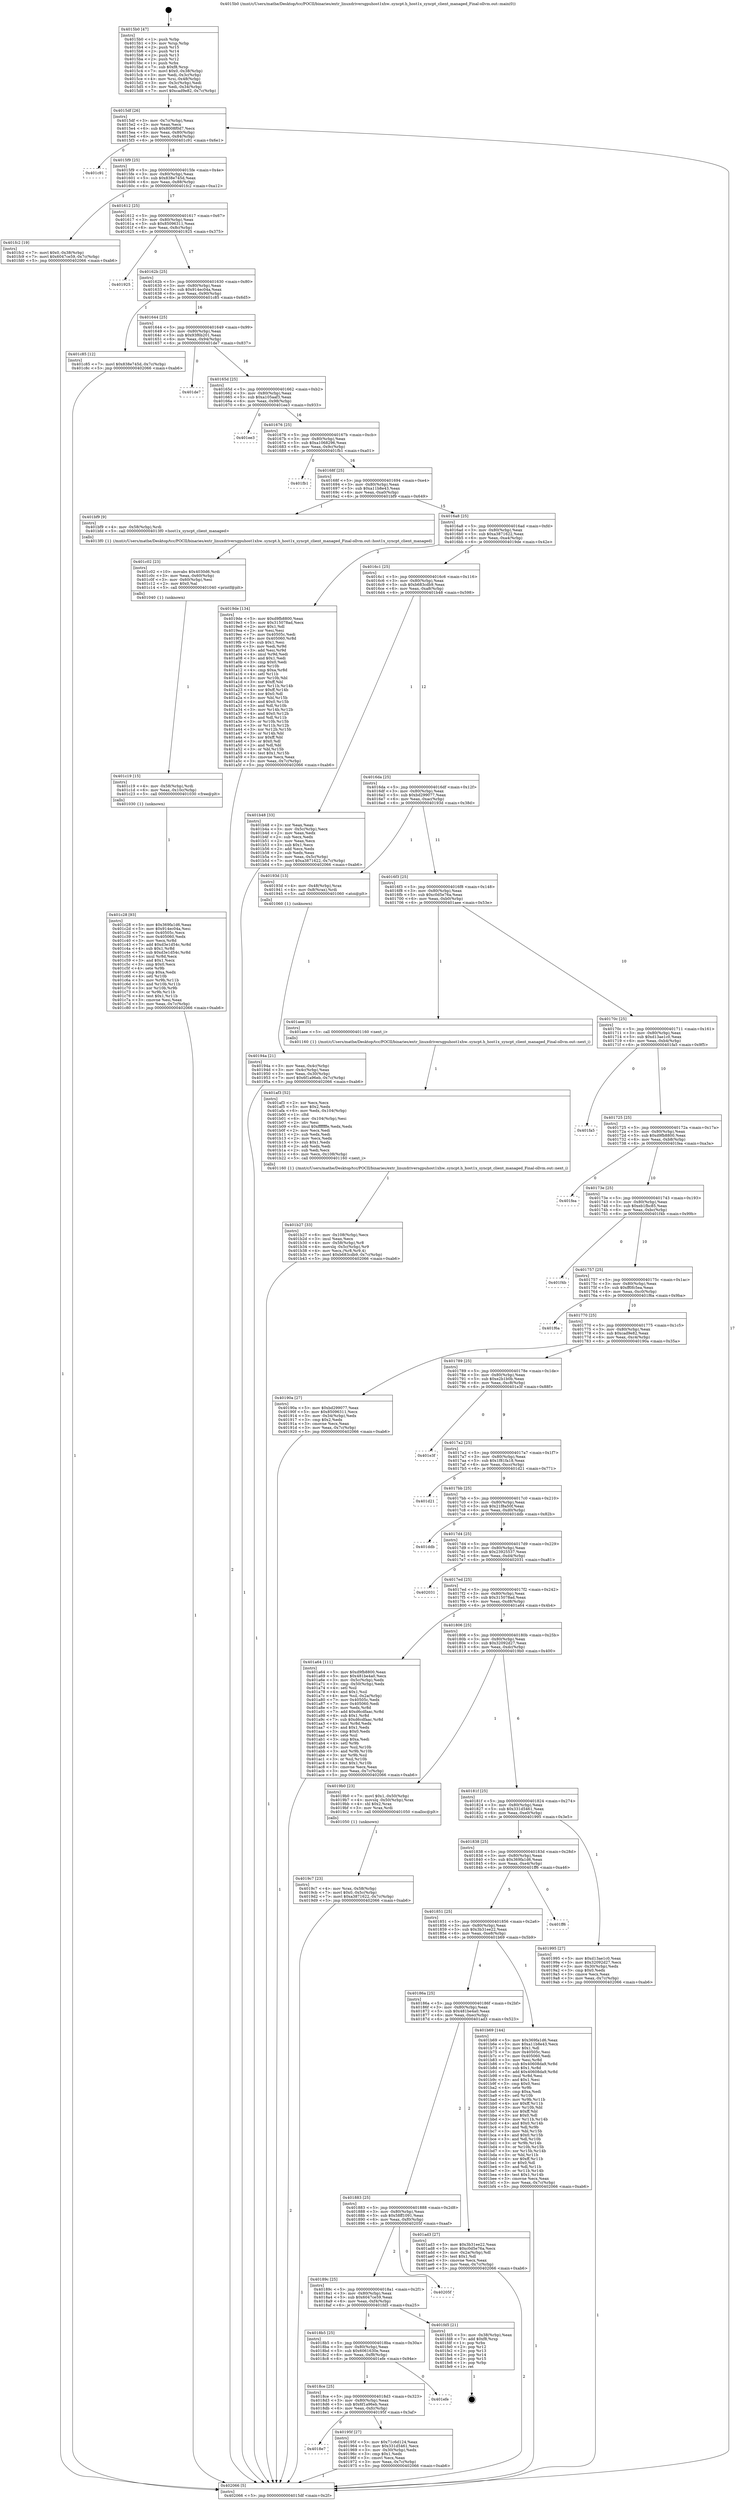 digraph "0x4015b0" {
  label = "0x4015b0 (/mnt/c/Users/mathe/Desktop/tcc/POCII/binaries/extr_linuxdriversgpuhost1xhw..syncpt.h_host1x_syncpt_client_managed_Final-ollvm.out::main(0))"
  labelloc = "t"
  node[shape=record]

  Entry [label="",width=0.3,height=0.3,shape=circle,fillcolor=black,style=filled]
  "0x4015df" [label="{
     0x4015df [26]\l
     | [instrs]\l
     &nbsp;&nbsp;0x4015df \<+3\>: mov -0x7c(%rbp),%eax\l
     &nbsp;&nbsp;0x4015e2 \<+2\>: mov %eax,%ecx\l
     &nbsp;&nbsp;0x4015e4 \<+6\>: sub $0x8008f0d7,%ecx\l
     &nbsp;&nbsp;0x4015ea \<+3\>: mov %eax,-0x80(%rbp)\l
     &nbsp;&nbsp;0x4015ed \<+6\>: mov %ecx,-0x84(%rbp)\l
     &nbsp;&nbsp;0x4015f3 \<+6\>: je 0000000000401c91 \<main+0x6e1\>\l
  }"]
  "0x401c91" [label="{
     0x401c91\l
  }", style=dashed]
  "0x4015f9" [label="{
     0x4015f9 [25]\l
     | [instrs]\l
     &nbsp;&nbsp;0x4015f9 \<+5\>: jmp 00000000004015fe \<main+0x4e\>\l
     &nbsp;&nbsp;0x4015fe \<+3\>: mov -0x80(%rbp),%eax\l
     &nbsp;&nbsp;0x401601 \<+5\>: sub $0x838e745d,%eax\l
     &nbsp;&nbsp;0x401606 \<+6\>: mov %eax,-0x88(%rbp)\l
     &nbsp;&nbsp;0x40160c \<+6\>: je 0000000000401fc2 \<main+0xa12\>\l
  }"]
  Exit [label="",width=0.3,height=0.3,shape=circle,fillcolor=black,style=filled,peripheries=2]
  "0x401fc2" [label="{
     0x401fc2 [19]\l
     | [instrs]\l
     &nbsp;&nbsp;0x401fc2 \<+7\>: movl $0x0,-0x38(%rbp)\l
     &nbsp;&nbsp;0x401fc9 \<+7\>: movl $0x6047ce59,-0x7c(%rbp)\l
     &nbsp;&nbsp;0x401fd0 \<+5\>: jmp 0000000000402066 \<main+0xab6\>\l
  }"]
  "0x401612" [label="{
     0x401612 [25]\l
     | [instrs]\l
     &nbsp;&nbsp;0x401612 \<+5\>: jmp 0000000000401617 \<main+0x67\>\l
     &nbsp;&nbsp;0x401617 \<+3\>: mov -0x80(%rbp),%eax\l
     &nbsp;&nbsp;0x40161a \<+5\>: sub $0x85096311,%eax\l
     &nbsp;&nbsp;0x40161f \<+6\>: mov %eax,-0x8c(%rbp)\l
     &nbsp;&nbsp;0x401625 \<+6\>: je 0000000000401925 \<main+0x375\>\l
  }"]
  "0x401c28" [label="{
     0x401c28 [93]\l
     | [instrs]\l
     &nbsp;&nbsp;0x401c28 \<+5\>: mov $0x369fa1d6,%eax\l
     &nbsp;&nbsp;0x401c2d \<+5\>: mov $0x914ec04a,%esi\l
     &nbsp;&nbsp;0x401c32 \<+7\>: mov 0x40505c,%ecx\l
     &nbsp;&nbsp;0x401c39 \<+7\>: mov 0x405060,%edx\l
     &nbsp;&nbsp;0x401c40 \<+3\>: mov %ecx,%r8d\l
     &nbsp;&nbsp;0x401c43 \<+7\>: add $0xd3e1d54c,%r8d\l
     &nbsp;&nbsp;0x401c4a \<+4\>: sub $0x1,%r8d\l
     &nbsp;&nbsp;0x401c4e \<+7\>: sub $0xd3e1d54c,%r8d\l
     &nbsp;&nbsp;0x401c55 \<+4\>: imul %r8d,%ecx\l
     &nbsp;&nbsp;0x401c59 \<+3\>: and $0x1,%ecx\l
     &nbsp;&nbsp;0x401c5c \<+3\>: cmp $0x0,%ecx\l
     &nbsp;&nbsp;0x401c5f \<+4\>: sete %r9b\l
     &nbsp;&nbsp;0x401c63 \<+3\>: cmp $0xa,%edx\l
     &nbsp;&nbsp;0x401c66 \<+4\>: setl %r10b\l
     &nbsp;&nbsp;0x401c6a \<+3\>: mov %r9b,%r11b\l
     &nbsp;&nbsp;0x401c6d \<+3\>: and %r10b,%r11b\l
     &nbsp;&nbsp;0x401c70 \<+3\>: xor %r10b,%r9b\l
     &nbsp;&nbsp;0x401c73 \<+3\>: or %r9b,%r11b\l
     &nbsp;&nbsp;0x401c76 \<+4\>: test $0x1,%r11b\l
     &nbsp;&nbsp;0x401c7a \<+3\>: cmovne %esi,%eax\l
     &nbsp;&nbsp;0x401c7d \<+3\>: mov %eax,-0x7c(%rbp)\l
     &nbsp;&nbsp;0x401c80 \<+5\>: jmp 0000000000402066 \<main+0xab6\>\l
  }"]
  "0x401925" [label="{
     0x401925\l
  }", style=dashed]
  "0x40162b" [label="{
     0x40162b [25]\l
     | [instrs]\l
     &nbsp;&nbsp;0x40162b \<+5\>: jmp 0000000000401630 \<main+0x80\>\l
     &nbsp;&nbsp;0x401630 \<+3\>: mov -0x80(%rbp),%eax\l
     &nbsp;&nbsp;0x401633 \<+5\>: sub $0x914ec04a,%eax\l
     &nbsp;&nbsp;0x401638 \<+6\>: mov %eax,-0x90(%rbp)\l
     &nbsp;&nbsp;0x40163e \<+6\>: je 0000000000401c85 \<main+0x6d5\>\l
  }"]
  "0x401c19" [label="{
     0x401c19 [15]\l
     | [instrs]\l
     &nbsp;&nbsp;0x401c19 \<+4\>: mov -0x58(%rbp),%rdi\l
     &nbsp;&nbsp;0x401c1d \<+6\>: mov %eax,-0x10c(%rbp)\l
     &nbsp;&nbsp;0x401c23 \<+5\>: call 0000000000401030 \<free@plt\>\l
     | [calls]\l
     &nbsp;&nbsp;0x401030 \{1\} (unknown)\l
  }"]
  "0x401c85" [label="{
     0x401c85 [12]\l
     | [instrs]\l
     &nbsp;&nbsp;0x401c85 \<+7\>: movl $0x838e745d,-0x7c(%rbp)\l
     &nbsp;&nbsp;0x401c8c \<+5\>: jmp 0000000000402066 \<main+0xab6\>\l
  }"]
  "0x401644" [label="{
     0x401644 [25]\l
     | [instrs]\l
     &nbsp;&nbsp;0x401644 \<+5\>: jmp 0000000000401649 \<main+0x99\>\l
     &nbsp;&nbsp;0x401649 \<+3\>: mov -0x80(%rbp),%eax\l
     &nbsp;&nbsp;0x40164c \<+5\>: sub $0x93f6b201,%eax\l
     &nbsp;&nbsp;0x401651 \<+6\>: mov %eax,-0x94(%rbp)\l
     &nbsp;&nbsp;0x401657 \<+6\>: je 0000000000401de7 \<main+0x837\>\l
  }"]
  "0x401c02" [label="{
     0x401c02 [23]\l
     | [instrs]\l
     &nbsp;&nbsp;0x401c02 \<+10\>: movabs $0x4030d6,%rdi\l
     &nbsp;&nbsp;0x401c0c \<+3\>: mov %eax,-0x60(%rbp)\l
     &nbsp;&nbsp;0x401c0f \<+3\>: mov -0x60(%rbp),%esi\l
     &nbsp;&nbsp;0x401c12 \<+2\>: mov $0x0,%al\l
     &nbsp;&nbsp;0x401c14 \<+5\>: call 0000000000401040 \<printf@plt\>\l
     | [calls]\l
     &nbsp;&nbsp;0x401040 \{1\} (unknown)\l
  }"]
  "0x401de7" [label="{
     0x401de7\l
  }", style=dashed]
  "0x40165d" [label="{
     0x40165d [25]\l
     | [instrs]\l
     &nbsp;&nbsp;0x40165d \<+5\>: jmp 0000000000401662 \<main+0xb2\>\l
     &nbsp;&nbsp;0x401662 \<+3\>: mov -0x80(%rbp),%eax\l
     &nbsp;&nbsp;0x401665 \<+5\>: sub $0xa105aaf3,%eax\l
     &nbsp;&nbsp;0x40166a \<+6\>: mov %eax,-0x98(%rbp)\l
     &nbsp;&nbsp;0x401670 \<+6\>: je 0000000000401ee3 \<main+0x933\>\l
  }"]
  "0x401b27" [label="{
     0x401b27 [33]\l
     | [instrs]\l
     &nbsp;&nbsp;0x401b27 \<+6\>: mov -0x108(%rbp),%ecx\l
     &nbsp;&nbsp;0x401b2d \<+3\>: imul %eax,%ecx\l
     &nbsp;&nbsp;0x401b30 \<+4\>: mov -0x58(%rbp),%r8\l
     &nbsp;&nbsp;0x401b34 \<+4\>: movslq -0x5c(%rbp),%r9\l
     &nbsp;&nbsp;0x401b38 \<+4\>: mov %ecx,(%r8,%r9,4)\l
     &nbsp;&nbsp;0x401b3c \<+7\>: movl $0xb683cdb9,-0x7c(%rbp)\l
     &nbsp;&nbsp;0x401b43 \<+5\>: jmp 0000000000402066 \<main+0xab6\>\l
  }"]
  "0x401ee3" [label="{
     0x401ee3\l
  }", style=dashed]
  "0x401676" [label="{
     0x401676 [25]\l
     | [instrs]\l
     &nbsp;&nbsp;0x401676 \<+5\>: jmp 000000000040167b \<main+0xcb\>\l
     &nbsp;&nbsp;0x40167b \<+3\>: mov -0x80(%rbp),%eax\l
     &nbsp;&nbsp;0x40167e \<+5\>: sub $0xa1068296,%eax\l
     &nbsp;&nbsp;0x401683 \<+6\>: mov %eax,-0x9c(%rbp)\l
     &nbsp;&nbsp;0x401689 \<+6\>: je 0000000000401fb1 \<main+0xa01\>\l
  }"]
  "0x401af3" [label="{
     0x401af3 [52]\l
     | [instrs]\l
     &nbsp;&nbsp;0x401af3 \<+2\>: xor %ecx,%ecx\l
     &nbsp;&nbsp;0x401af5 \<+5\>: mov $0x2,%edx\l
     &nbsp;&nbsp;0x401afa \<+6\>: mov %edx,-0x104(%rbp)\l
     &nbsp;&nbsp;0x401b00 \<+1\>: cltd\l
     &nbsp;&nbsp;0x401b01 \<+6\>: mov -0x104(%rbp),%esi\l
     &nbsp;&nbsp;0x401b07 \<+2\>: idiv %esi\l
     &nbsp;&nbsp;0x401b09 \<+6\>: imul $0xfffffffe,%edx,%edx\l
     &nbsp;&nbsp;0x401b0f \<+2\>: mov %ecx,%edi\l
     &nbsp;&nbsp;0x401b11 \<+2\>: sub %edx,%edi\l
     &nbsp;&nbsp;0x401b13 \<+2\>: mov %ecx,%edx\l
     &nbsp;&nbsp;0x401b15 \<+3\>: sub $0x1,%edx\l
     &nbsp;&nbsp;0x401b18 \<+2\>: add %edx,%edi\l
     &nbsp;&nbsp;0x401b1a \<+2\>: sub %edi,%ecx\l
     &nbsp;&nbsp;0x401b1c \<+6\>: mov %ecx,-0x108(%rbp)\l
     &nbsp;&nbsp;0x401b22 \<+5\>: call 0000000000401160 \<next_i\>\l
     | [calls]\l
     &nbsp;&nbsp;0x401160 \{1\} (/mnt/c/Users/mathe/Desktop/tcc/POCII/binaries/extr_linuxdriversgpuhost1xhw..syncpt.h_host1x_syncpt_client_managed_Final-ollvm.out::next_i)\l
  }"]
  "0x401fb1" [label="{
     0x401fb1\l
  }", style=dashed]
  "0x40168f" [label="{
     0x40168f [25]\l
     | [instrs]\l
     &nbsp;&nbsp;0x40168f \<+5\>: jmp 0000000000401694 \<main+0xe4\>\l
     &nbsp;&nbsp;0x401694 \<+3\>: mov -0x80(%rbp),%eax\l
     &nbsp;&nbsp;0x401697 \<+5\>: sub $0xa11b8e43,%eax\l
     &nbsp;&nbsp;0x40169c \<+6\>: mov %eax,-0xa0(%rbp)\l
     &nbsp;&nbsp;0x4016a2 \<+6\>: je 0000000000401bf9 \<main+0x649\>\l
  }"]
  "0x4019c7" [label="{
     0x4019c7 [23]\l
     | [instrs]\l
     &nbsp;&nbsp;0x4019c7 \<+4\>: mov %rax,-0x58(%rbp)\l
     &nbsp;&nbsp;0x4019cb \<+7\>: movl $0x0,-0x5c(%rbp)\l
     &nbsp;&nbsp;0x4019d2 \<+7\>: movl $0xa3871622,-0x7c(%rbp)\l
     &nbsp;&nbsp;0x4019d9 \<+5\>: jmp 0000000000402066 \<main+0xab6\>\l
  }"]
  "0x401bf9" [label="{
     0x401bf9 [9]\l
     | [instrs]\l
     &nbsp;&nbsp;0x401bf9 \<+4\>: mov -0x58(%rbp),%rdi\l
     &nbsp;&nbsp;0x401bfd \<+5\>: call 00000000004013f0 \<host1x_syncpt_client_managed\>\l
     | [calls]\l
     &nbsp;&nbsp;0x4013f0 \{1\} (/mnt/c/Users/mathe/Desktop/tcc/POCII/binaries/extr_linuxdriversgpuhost1xhw..syncpt.h_host1x_syncpt_client_managed_Final-ollvm.out::host1x_syncpt_client_managed)\l
  }"]
  "0x4016a8" [label="{
     0x4016a8 [25]\l
     | [instrs]\l
     &nbsp;&nbsp;0x4016a8 \<+5\>: jmp 00000000004016ad \<main+0xfd\>\l
     &nbsp;&nbsp;0x4016ad \<+3\>: mov -0x80(%rbp),%eax\l
     &nbsp;&nbsp;0x4016b0 \<+5\>: sub $0xa3871622,%eax\l
     &nbsp;&nbsp;0x4016b5 \<+6\>: mov %eax,-0xa4(%rbp)\l
     &nbsp;&nbsp;0x4016bb \<+6\>: je 00000000004019de \<main+0x42e\>\l
  }"]
  "0x4018e7" [label="{
     0x4018e7\l
  }", style=dashed]
  "0x4019de" [label="{
     0x4019de [134]\l
     | [instrs]\l
     &nbsp;&nbsp;0x4019de \<+5\>: mov $0xd9fb8800,%eax\l
     &nbsp;&nbsp;0x4019e3 \<+5\>: mov $0x315078ad,%ecx\l
     &nbsp;&nbsp;0x4019e8 \<+2\>: mov $0x1,%dl\l
     &nbsp;&nbsp;0x4019ea \<+2\>: xor %esi,%esi\l
     &nbsp;&nbsp;0x4019ec \<+7\>: mov 0x40505c,%edi\l
     &nbsp;&nbsp;0x4019f3 \<+8\>: mov 0x405060,%r8d\l
     &nbsp;&nbsp;0x4019fb \<+3\>: sub $0x1,%esi\l
     &nbsp;&nbsp;0x4019fe \<+3\>: mov %edi,%r9d\l
     &nbsp;&nbsp;0x401a01 \<+3\>: add %esi,%r9d\l
     &nbsp;&nbsp;0x401a04 \<+4\>: imul %r9d,%edi\l
     &nbsp;&nbsp;0x401a08 \<+3\>: and $0x1,%edi\l
     &nbsp;&nbsp;0x401a0b \<+3\>: cmp $0x0,%edi\l
     &nbsp;&nbsp;0x401a0e \<+4\>: sete %r10b\l
     &nbsp;&nbsp;0x401a12 \<+4\>: cmp $0xa,%r8d\l
     &nbsp;&nbsp;0x401a16 \<+4\>: setl %r11b\l
     &nbsp;&nbsp;0x401a1a \<+3\>: mov %r10b,%bl\l
     &nbsp;&nbsp;0x401a1d \<+3\>: xor $0xff,%bl\l
     &nbsp;&nbsp;0x401a20 \<+3\>: mov %r11b,%r14b\l
     &nbsp;&nbsp;0x401a23 \<+4\>: xor $0xff,%r14b\l
     &nbsp;&nbsp;0x401a27 \<+3\>: xor $0x0,%dl\l
     &nbsp;&nbsp;0x401a2a \<+3\>: mov %bl,%r15b\l
     &nbsp;&nbsp;0x401a2d \<+4\>: and $0x0,%r15b\l
     &nbsp;&nbsp;0x401a31 \<+3\>: and %dl,%r10b\l
     &nbsp;&nbsp;0x401a34 \<+3\>: mov %r14b,%r12b\l
     &nbsp;&nbsp;0x401a37 \<+4\>: and $0x0,%r12b\l
     &nbsp;&nbsp;0x401a3b \<+3\>: and %dl,%r11b\l
     &nbsp;&nbsp;0x401a3e \<+3\>: or %r10b,%r15b\l
     &nbsp;&nbsp;0x401a41 \<+3\>: or %r11b,%r12b\l
     &nbsp;&nbsp;0x401a44 \<+3\>: xor %r12b,%r15b\l
     &nbsp;&nbsp;0x401a47 \<+3\>: or %r14b,%bl\l
     &nbsp;&nbsp;0x401a4a \<+3\>: xor $0xff,%bl\l
     &nbsp;&nbsp;0x401a4d \<+3\>: or $0x0,%dl\l
     &nbsp;&nbsp;0x401a50 \<+2\>: and %dl,%bl\l
     &nbsp;&nbsp;0x401a52 \<+3\>: or %bl,%r15b\l
     &nbsp;&nbsp;0x401a55 \<+4\>: test $0x1,%r15b\l
     &nbsp;&nbsp;0x401a59 \<+3\>: cmovne %ecx,%eax\l
     &nbsp;&nbsp;0x401a5c \<+3\>: mov %eax,-0x7c(%rbp)\l
     &nbsp;&nbsp;0x401a5f \<+5\>: jmp 0000000000402066 \<main+0xab6\>\l
  }"]
  "0x4016c1" [label="{
     0x4016c1 [25]\l
     | [instrs]\l
     &nbsp;&nbsp;0x4016c1 \<+5\>: jmp 00000000004016c6 \<main+0x116\>\l
     &nbsp;&nbsp;0x4016c6 \<+3\>: mov -0x80(%rbp),%eax\l
     &nbsp;&nbsp;0x4016c9 \<+5\>: sub $0xb683cdb9,%eax\l
     &nbsp;&nbsp;0x4016ce \<+6\>: mov %eax,-0xa8(%rbp)\l
     &nbsp;&nbsp;0x4016d4 \<+6\>: je 0000000000401b48 \<main+0x598\>\l
  }"]
  "0x40195f" [label="{
     0x40195f [27]\l
     | [instrs]\l
     &nbsp;&nbsp;0x40195f \<+5\>: mov $0x71c6d124,%eax\l
     &nbsp;&nbsp;0x401964 \<+5\>: mov $0x331d5461,%ecx\l
     &nbsp;&nbsp;0x401969 \<+3\>: mov -0x30(%rbp),%edx\l
     &nbsp;&nbsp;0x40196c \<+3\>: cmp $0x1,%edx\l
     &nbsp;&nbsp;0x40196f \<+3\>: cmovl %ecx,%eax\l
     &nbsp;&nbsp;0x401972 \<+3\>: mov %eax,-0x7c(%rbp)\l
     &nbsp;&nbsp;0x401975 \<+5\>: jmp 0000000000402066 \<main+0xab6\>\l
  }"]
  "0x401b48" [label="{
     0x401b48 [33]\l
     | [instrs]\l
     &nbsp;&nbsp;0x401b48 \<+2\>: xor %eax,%eax\l
     &nbsp;&nbsp;0x401b4a \<+3\>: mov -0x5c(%rbp),%ecx\l
     &nbsp;&nbsp;0x401b4d \<+2\>: mov %eax,%edx\l
     &nbsp;&nbsp;0x401b4f \<+2\>: sub %ecx,%edx\l
     &nbsp;&nbsp;0x401b51 \<+2\>: mov %eax,%ecx\l
     &nbsp;&nbsp;0x401b53 \<+3\>: sub $0x1,%ecx\l
     &nbsp;&nbsp;0x401b56 \<+2\>: add %ecx,%edx\l
     &nbsp;&nbsp;0x401b58 \<+2\>: sub %edx,%eax\l
     &nbsp;&nbsp;0x401b5a \<+3\>: mov %eax,-0x5c(%rbp)\l
     &nbsp;&nbsp;0x401b5d \<+7\>: movl $0xa3871622,-0x7c(%rbp)\l
     &nbsp;&nbsp;0x401b64 \<+5\>: jmp 0000000000402066 \<main+0xab6\>\l
  }"]
  "0x4016da" [label="{
     0x4016da [25]\l
     | [instrs]\l
     &nbsp;&nbsp;0x4016da \<+5\>: jmp 00000000004016df \<main+0x12f\>\l
     &nbsp;&nbsp;0x4016df \<+3\>: mov -0x80(%rbp),%eax\l
     &nbsp;&nbsp;0x4016e2 \<+5\>: sub $0xbd299077,%eax\l
     &nbsp;&nbsp;0x4016e7 \<+6\>: mov %eax,-0xac(%rbp)\l
     &nbsp;&nbsp;0x4016ed \<+6\>: je 000000000040193d \<main+0x38d\>\l
  }"]
  "0x4018ce" [label="{
     0x4018ce [25]\l
     | [instrs]\l
     &nbsp;&nbsp;0x4018ce \<+5\>: jmp 00000000004018d3 \<main+0x323\>\l
     &nbsp;&nbsp;0x4018d3 \<+3\>: mov -0x80(%rbp),%eax\l
     &nbsp;&nbsp;0x4018d6 \<+5\>: sub $0x6f1a96eb,%eax\l
     &nbsp;&nbsp;0x4018db \<+6\>: mov %eax,-0xfc(%rbp)\l
     &nbsp;&nbsp;0x4018e1 \<+6\>: je 000000000040195f \<main+0x3af\>\l
  }"]
  "0x40193d" [label="{
     0x40193d [13]\l
     | [instrs]\l
     &nbsp;&nbsp;0x40193d \<+4\>: mov -0x48(%rbp),%rax\l
     &nbsp;&nbsp;0x401941 \<+4\>: mov 0x8(%rax),%rdi\l
     &nbsp;&nbsp;0x401945 \<+5\>: call 0000000000401060 \<atoi@plt\>\l
     | [calls]\l
     &nbsp;&nbsp;0x401060 \{1\} (unknown)\l
  }"]
  "0x4016f3" [label="{
     0x4016f3 [25]\l
     | [instrs]\l
     &nbsp;&nbsp;0x4016f3 \<+5\>: jmp 00000000004016f8 \<main+0x148\>\l
     &nbsp;&nbsp;0x4016f8 \<+3\>: mov -0x80(%rbp),%eax\l
     &nbsp;&nbsp;0x4016fb \<+5\>: sub $0xc0d5e76a,%eax\l
     &nbsp;&nbsp;0x401700 \<+6\>: mov %eax,-0xb0(%rbp)\l
     &nbsp;&nbsp;0x401706 \<+6\>: je 0000000000401aee \<main+0x53e\>\l
  }"]
  "0x401efe" [label="{
     0x401efe\l
  }", style=dashed]
  "0x401aee" [label="{
     0x401aee [5]\l
     | [instrs]\l
     &nbsp;&nbsp;0x401aee \<+5\>: call 0000000000401160 \<next_i\>\l
     | [calls]\l
     &nbsp;&nbsp;0x401160 \{1\} (/mnt/c/Users/mathe/Desktop/tcc/POCII/binaries/extr_linuxdriversgpuhost1xhw..syncpt.h_host1x_syncpt_client_managed_Final-ollvm.out::next_i)\l
  }"]
  "0x40170c" [label="{
     0x40170c [25]\l
     | [instrs]\l
     &nbsp;&nbsp;0x40170c \<+5\>: jmp 0000000000401711 \<main+0x161\>\l
     &nbsp;&nbsp;0x401711 \<+3\>: mov -0x80(%rbp),%eax\l
     &nbsp;&nbsp;0x401714 \<+5\>: sub $0xd13ae1c0,%eax\l
     &nbsp;&nbsp;0x401719 \<+6\>: mov %eax,-0xb4(%rbp)\l
     &nbsp;&nbsp;0x40171f \<+6\>: je 0000000000401fa5 \<main+0x9f5\>\l
  }"]
  "0x4018b5" [label="{
     0x4018b5 [25]\l
     | [instrs]\l
     &nbsp;&nbsp;0x4018b5 \<+5\>: jmp 00000000004018ba \<main+0x30a\>\l
     &nbsp;&nbsp;0x4018ba \<+3\>: mov -0x80(%rbp),%eax\l
     &nbsp;&nbsp;0x4018bd \<+5\>: sub $0x6061630e,%eax\l
     &nbsp;&nbsp;0x4018c2 \<+6\>: mov %eax,-0xf8(%rbp)\l
     &nbsp;&nbsp;0x4018c8 \<+6\>: je 0000000000401efe \<main+0x94e\>\l
  }"]
  "0x401fa5" [label="{
     0x401fa5\l
  }", style=dashed]
  "0x401725" [label="{
     0x401725 [25]\l
     | [instrs]\l
     &nbsp;&nbsp;0x401725 \<+5\>: jmp 000000000040172a \<main+0x17a\>\l
     &nbsp;&nbsp;0x40172a \<+3\>: mov -0x80(%rbp),%eax\l
     &nbsp;&nbsp;0x40172d \<+5\>: sub $0xd9fb8800,%eax\l
     &nbsp;&nbsp;0x401732 \<+6\>: mov %eax,-0xb8(%rbp)\l
     &nbsp;&nbsp;0x401738 \<+6\>: je 0000000000401fea \<main+0xa3a\>\l
  }"]
  "0x401fd5" [label="{
     0x401fd5 [21]\l
     | [instrs]\l
     &nbsp;&nbsp;0x401fd5 \<+3\>: mov -0x38(%rbp),%eax\l
     &nbsp;&nbsp;0x401fd8 \<+7\>: add $0xf8,%rsp\l
     &nbsp;&nbsp;0x401fdf \<+1\>: pop %rbx\l
     &nbsp;&nbsp;0x401fe0 \<+2\>: pop %r12\l
     &nbsp;&nbsp;0x401fe2 \<+2\>: pop %r13\l
     &nbsp;&nbsp;0x401fe4 \<+2\>: pop %r14\l
     &nbsp;&nbsp;0x401fe6 \<+2\>: pop %r15\l
     &nbsp;&nbsp;0x401fe8 \<+1\>: pop %rbp\l
     &nbsp;&nbsp;0x401fe9 \<+1\>: ret\l
  }"]
  "0x401fea" [label="{
     0x401fea\l
  }", style=dashed]
  "0x40173e" [label="{
     0x40173e [25]\l
     | [instrs]\l
     &nbsp;&nbsp;0x40173e \<+5\>: jmp 0000000000401743 \<main+0x193\>\l
     &nbsp;&nbsp;0x401743 \<+3\>: mov -0x80(%rbp),%eax\l
     &nbsp;&nbsp;0x401746 \<+5\>: sub $0xeb1fbc85,%eax\l
     &nbsp;&nbsp;0x40174b \<+6\>: mov %eax,-0xbc(%rbp)\l
     &nbsp;&nbsp;0x401751 \<+6\>: je 0000000000401f4b \<main+0x99b\>\l
  }"]
  "0x40189c" [label="{
     0x40189c [25]\l
     | [instrs]\l
     &nbsp;&nbsp;0x40189c \<+5\>: jmp 00000000004018a1 \<main+0x2f1\>\l
     &nbsp;&nbsp;0x4018a1 \<+3\>: mov -0x80(%rbp),%eax\l
     &nbsp;&nbsp;0x4018a4 \<+5\>: sub $0x6047ce59,%eax\l
     &nbsp;&nbsp;0x4018a9 \<+6\>: mov %eax,-0xf4(%rbp)\l
     &nbsp;&nbsp;0x4018af \<+6\>: je 0000000000401fd5 \<main+0xa25\>\l
  }"]
  "0x401f4b" [label="{
     0x401f4b\l
  }", style=dashed]
  "0x401757" [label="{
     0x401757 [25]\l
     | [instrs]\l
     &nbsp;&nbsp;0x401757 \<+5\>: jmp 000000000040175c \<main+0x1ac\>\l
     &nbsp;&nbsp;0x40175c \<+3\>: mov -0x80(%rbp),%eax\l
     &nbsp;&nbsp;0x40175f \<+5\>: sub $0xff0fc5ea,%eax\l
     &nbsp;&nbsp;0x401764 \<+6\>: mov %eax,-0xc0(%rbp)\l
     &nbsp;&nbsp;0x40176a \<+6\>: je 0000000000401f6a \<main+0x9ba\>\l
  }"]
  "0x40205f" [label="{
     0x40205f\l
  }", style=dashed]
  "0x401f6a" [label="{
     0x401f6a\l
  }", style=dashed]
  "0x401770" [label="{
     0x401770 [25]\l
     | [instrs]\l
     &nbsp;&nbsp;0x401770 \<+5\>: jmp 0000000000401775 \<main+0x1c5\>\l
     &nbsp;&nbsp;0x401775 \<+3\>: mov -0x80(%rbp),%eax\l
     &nbsp;&nbsp;0x401778 \<+5\>: sub $0xcad9e82,%eax\l
     &nbsp;&nbsp;0x40177d \<+6\>: mov %eax,-0xc4(%rbp)\l
     &nbsp;&nbsp;0x401783 \<+6\>: je 000000000040190a \<main+0x35a\>\l
  }"]
  "0x401883" [label="{
     0x401883 [25]\l
     | [instrs]\l
     &nbsp;&nbsp;0x401883 \<+5\>: jmp 0000000000401888 \<main+0x2d8\>\l
     &nbsp;&nbsp;0x401888 \<+3\>: mov -0x80(%rbp),%eax\l
     &nbsp;&nbsp;0x40188b \<+5\>: sub $0x58ff1091,%eax\l
     &nbsp;&nbsp;0x401890 \<+6\>: mov %eax,-0xf0(%rbp)\l
     &nbsp;&nbsp;0x401896 \<+6\>: je 000000000040205f \<main+0xaaf\>\l
  }"]
  "0x40190a" [label="{
     0x40190a [27]\l
     | [instrs]\l
     &nbsp;&nbsp;0x40190a \<+5\>: mov $0xbd299077,%eax\l
     &nbsp;&nbsp;0x40190f \<+5\>: mov $0x85096311,%ecx\l
     &nbsp;&nbsp;0x401914 \<+3\>: mov -0x34(%rbp),%edx\l
     &nbsp;&nbsp;0x401917 \<+3\>: cmp $0x2,%edx\l
     &nbsp;&nbsp;0x40191a \<+3\>: cmovne %ecx,%eax\l
     &nbsp;&nbsp;0x40191d \<+3\>: mov %eax,-0x7c(%rbp)\l
     &nbsp;&nbsp;0x401920 \<+5\>: jmp 0000000000402066 \<main+0xab6\>\l
  }"]
  "0x401789" [label="{
     0x401789 [25]\l
     | [instrs]\l
     &nbsp;&nbsp;0x401789 \<+5\>: jmp 000000000040178e \<main+0x1de\>\l
     &nbsp;&nbsp;0x40178e \<+3\>: mov -0x80(%rbp),%eax\l
     &nbsp;&nbsp;0x401791 \<+5\>: sub $0xe2b1b0b,%eax\l
     &nbsp;&nbsp;0x401796 \<+6\>: mov %eax,-0xc8(%rbp)\l
     &nbsp;&nbsp;0x40179c \<+6\>: je 0000000000401e3f \<main+0x88f\>\l
  }"]
  "0x402066" [label="{
     0x402066 [5]\l
     | [instrs]\l
     &nbsp;&nbsp;0x402066 \<+5\>: jmp 00000000004015df \<main+0x2f\>\l
  }"]
  "0x4015b0" [label="{
     0x4015b0 [47]\l
     | [instrs]\l
     &nbsp;&nbsp;0x4015b0 \<+1\>: push %rbp\l
     &nbsp;&nbsp;0x4015b1 \<+3\>: mov %rsp,%rbp\l
     &nbsp;&nbsp;0x4015b4 \<+2\>: push %r15\l
     &nbsp;&nbsp;0x4015b6 \<+2\>: push %r14\l
     &nbsp;&nbsp;0x4015b8 \<+2\>: push %r13\l
     &nbsp;&nbsp;0x4015ba \<+2\>: push %r12\l
     &nbsp;&nbsp;0x4015bc \<+1\>: push %rbx\l
     &nbsp;&nbsp;0x4015bd \<+7\>: sub $0xf8,%rsp\l
     &nbsp;&nbsp;0x4015c4 \<+7\>: movl $0x0,-0x38(%rbp)\l
     &nbsp;&nbsp;0x4015cb \<+3\>: mov %edi,-0x3c(%rbp)\l
     &nbsp;&nbsp;0x4015ce \<+4\>: mov %rsi,-0x48(%rbp)\l
     &nbsp;&nbsp;0x4015d2 \<+3\>: mov -0x3c(%rbp),%edi\l
     &nbsp;&nbsp;0x4015d5 \<+3\>: mov %edi,-0x34(%rbp)\l
     &nbsp;&nbsp;0x4015d8 \<+7\>: movl $0xcad9e82,-0x7c(%rbp)\l
  }"]
  "0x40194a" [label="{
     0x40194a [21]\l
     | [instrs]\l
     &nbsp;&nbsp;0x40194a \<+3\>: mov %eax,-0x4c(%rbp)\l
     &nbsp;&nbsp;0x40194d \<+3\>: mov -0x4c(%rbp),%eax\l
     &nbsp;&nbsp;0x401950 \<+3\>: mov %eax,-0x30(%rbp)\l
     &nbsp;&nbsp;0x401953 \<+7\>: movl $0x6f1a96eb,-0x7c(%rbp)\l
     &nbsp;&nbsp;0x40195a \<+5\>: jmp 0000000000402066 \<main+0xab6\>\l
  }"]
  "0x401ad3" [label="{
     0x401ad3 [27]\l
     | [instrs]\l
     &nbsp;&nbsp;0x401ad3 \<+5\>: mov $0x3b31ee22,%eax\l
     &nbsp;&nbsp;0x401ad8 \<+5\>: mov $0xc0d5e76a,%ecx\l
     &nbsp;&nbsp;0x401add \<+3\>: mov -0x2a(%rbp),%dl\l
     &nbsp;&nbsp;0x401ae0 \<+3\>: test $0x1,%dl\l
     &nbsp;&nbsp;0x401ae3 \<+3\>: cmovne %ecx,%eax\l
     &nbsp;&nbsp;0x401ae6 \<+3\>: mov %eax,-0x7c(%rbp)\l
     &nbsp;&nbsp;0x401ae9 \<+5\>: jmp 0000000000402066 \<main+0xab6\>\l
  }"]
  "0x401e3f" [label="{
     0x401e3f\l
  }", style=dashed]
  "0x4017a2" [label="{
     0x4017a2 [25]\l
     | [instrs]\l
     &nbsp;&nbsp;0x4017a2 \<+5\>: jmp 00000000004017a7 \<main+0x1f7\>\l
     &nbsp;&nbsp;0x4017a7 \<+3\>: mov -0x80(%rbp),%eax\l
     &nbsp;&nbsp;0x4017aa \<+5\>: sub $0x1f81fa18,%eax\l
     &nbsp;&nbsp;0x4017af \<+6\>: mov %eax,-0xcc(%rbp)\l
     &nbsp;&nbsp;0x4017b5 \<+6\>: je 0000000000401d21 \<main+0x771\>\l
  }"]
  "0x40186a" [label="{
     0x40186a [25]\l
     | [instrs]\l
     &nbsp;&nbsp;0x40186a \<+5\>: jmp 000000000040186f \<main+0x2bf\>\l
     &nbsp;&nbsp;0x40186f \<+3\>: mov -0x80(%rbp),%eax\l
     &nbsp;&nbsp;0x401872 \<+5\>: sub $0x481be4a0,%eax\l
     &nbsp;&nbsp;0x401877 \<+6\>: mov %eax,-0xec(%rbp)\l
     &nbsp;&nbsp;0x40187d \<+6\>: je 0000000000401ad3 \<main+0x523\>\l
  }"]
  "0x401d21" [label="{
     0x401d21\l
  }", style=dashed]
  "0x4017bb" [label="{
     0x4017bb [25]\l
     | [instrs]\l
     &nbsp;&nbsp;0x4017bb \<+5\>: jmp 00000000004017c0 \<main+0x210\>\l
     &nbsp;&nbsp;0x4017c0 \<+3\>: mov -0x80(%rbp),%eax\l
     &nbsp;&nbsp;0x4017c3 \<+5\>: sub $0x21f8a50f,%eax\l
     &nbsp;&nbsp;0x4017c8 \<+6\>: mov %eax,-0xd0(%rbp)\l
     &nbsp;&nbsp;0x4017ce \<+6\>: je 0000000000401ddb \<main+0x82b\>\l
  }"]
  "0x401b69" [label="{
     0x401b69 [144]\l
     | [instrs]\l
     &nbsp;&nbsp;0x401b69 \<+5\>: mov $0x369fa1d6,%eax\l
     &nbsp;&nbsp;0x401b6e \<+5\>: mov $0xa11b8e43,%ecx\l
     &nbsp;&nbsp;0x401b73 \<+2\>: mov $0x1,%dl\l
     &nbsp;&nbsp;0x401b75 \<+7\>: mov 0x40505c,%esi\l
     &nbsp;&nbsp;0x401b7c \<+7\>: mov 0x405060,%edi\l
     &nbsp;&nbsp;0x401b83 \<+3\>: mov %esi,%r8d\l
     &nbsp;&nbsp;0x401b86 \<+7\>: sub $0x40608da9,%r8d\l
     &nbsp;&nbsp;0x401b8d \<+4\>: sub $0x1,%r8d\l
     &nbsp;&nbsp;0x401b91 \<+7\>: add $0x40608da9,%r8d\l
     &nbsp;&nbsp;0x401b98 \<+4\>: imul %r8d,%esi\l
     &nbsp;&nbsp;0x401b9c \<+3\>: and $0x1,%esi\l
     &nbsp;&nbsp;0x401b9f \<+3\>: cmp $0x0,%esi\l
     &nbsp;&nbsp;0x401ba2 \<+4\>: sete %r9b\l
     &nbsp;&nbsp;0x401ba6 \<+3\>: cmp $0xa,%edi\l
     &nbsp;&nbsp;0x401ba9 \<+4\>: setl %r10b\l
     &nbsp;&nbsp;0x401bad \<+3\>: mov %r9b,%r11b\l
     &nbsp;&nbsp;0x401bb0 \<+4\>: xor $0xff,%r11b\l
     &nbsp;&nbsp;0x401bb4 \<+3\>: mov %r10b,%bl\l
     &nbsp;&nbsp;0x401bb7 \<+3\>: xor $0xff,%bl\l
     &nbsp;&nbsp;0x401bba \<+3\>: xor $0x0,%dl\l
     &nbsp;&nbsp;0x401bbd \<+3\>: mov %r11b,%r14b\l
     &nbsp;&nbsp;0x401bc0 \<+4\>: and $0x0,%r14b\l
     &nbsp;&nbsp;0x401bc4 \<+3\>: and %dl,%r9b\l
     &nbsp;&nbsp;0x401bc7 \<+3\>: mov %bl,%r15b\l
     &nbsp;&nbsp;0x401bca \<+4\>: and $0x0,%r15b\l
     &nbsp;&nbsp;0x401bce \<+3\>: and %dl,%r10b\l
     &nbsp;&nbsp;0x401bd1 \<+3\>: or %r9b,%r14b\l
     &nbsp;&nbsp;0x401bd4 \<+3\>: or %r10b,%r15b\l
     &nbsp;&nbsp;0x401bd7 \<+3\>: xor %r15b,%r14b\l
     &nbsp;&nbsp;0x401bda \<+3\>: or %bl,%r11b\l
     &nbsp;&nbsp;0x401bdd \<+4\>: xor $0xff,%r11b\l
     &nbsp;&nbsp;0x401be1 \<+3\>: or $0x0,%dl\l
     &nbsp;&nbsp;0x401be4 \<+3\>: and %dl,%r11b\l
     &nbsp;&nbsp;0x401be7 \<+3\>: or %r11b,%r14b\l
     &nbsp;&nbsp;0x401bea \<+4\>: test $0x1,%r14b\l
     &nbsp;&nbsp;0x401bee \<+3\>: cmovne %ecx,%eax\l
     &nbsp;&nbsp;0x401bf1 \<+3\>: mov %eax,-0x7c(%rbp)\l
     &nbsp;&nbsp;0x401bf4 \<+5\>: jmp 0000000000402066 \<main+0xab6\>\l
  }"]
  "0x401ddb" [label="{
     0x401ddb\l
  }", style=dashed]
  "0x4017d4" [label="{
     0x4017d4 [25]\l
     | [instrs]\l
     &nbsp;&nbsp;0x4017d4 \<+5\>: jmp 00000000004017d9 \<main+0x229\>\l
     &nbsp;&nbsp;0x4017d9 \<+3\>: mov -0x80(%rbp),%eax\l
     &nbsp;&nbsp;0x4017dc \<+5\>: sub $0x23925537,%eax\l
     &nbsp;&nbsp;0x4017e1 \<+6\>: mov %eax,-0xd4(%rbp)\l
     &nbsp;&nbsp;0x4017e7 \<+6\>: je 0000000000402031 \<main+0xa81\>\l
  }"]
  "0x401851" [label="{
     0x401851 [25]\l
     | [instrs]\l
     &nbsp;&nbsp;0x401851 \<+5\>: jmp 0000000000401856 \<main+0x2a6\>\l
     &nbsp;&nbsp;0x401856 \<+3\>: mov -0x80(%rbp),%eax\l
     &nbsp;&nbsp;0x401859 \<+5\>: sub $0x3b31ee22,%eax\l
     &nbsp;&nbsp;0x40185e \<+6\>: mov %eax,-0xe8(%rbp)\l
     &nbsp;&nbsp;0x401864 \<+6\>: je 0000000000401b69 \<main+0x5b9\>\l
  }"]
  "0x402031" [label="{
     0x402031\l
  }", style=dashed]
  "0x4017ed" [label="{
     0x4017ed [25]\l
     | [instrs]\l
     &nbsp;&nbsp;0x4017ed \<+5\>: jmp 00000000004017f2 \<main+0x242\>\l
     &nbsp;&nbsp;0x4017f2 \<+3\>: mov -0x80(%rbp),%eax\l
     &nbsp;&nbsp;0x4017f5 \<+5\>: sub $0x315078ad,%eax\l
     &nbsp;&nbsp;0x4017fa \<+6\>: mov %eax,-0xd8(%rbp)\l
     &nbsp;&nbsp;0x401800 \<+6\>: je 0000000000401a64 \<main+0x4b4\>\l
  }"]
  "0x401ff6" [label="{
     0x401ff6\l
  }", style=dashed]
  "0x401a64" [label="{
     0x401a64 [111]\l
     | [instrs]\l
     &nbsp;&nbsp;0x401a64 \<+5\>: mov $0xd9fb8800,%eax\l
     &nbsp;&nbsp;0x401a69 \<+5\>: mov $0x481be4a0,%ecx\l
     &nbsp;&nbsp;0x401a6e \<+3\>: mov -0x5c(%rbp),%edx\l
     &nbsp;&nbsp;0x401a71 \<+3\>: cmp -0x50(%rbp),%edx\l
     &nbsp;&nbsp;0x401a74 \<+4\>: setl %sil\l
     &nbsp;&nbsp;0x401a78 \<+4\>: and $0x1,%sil\l
     &nbsp;&nbsp;0x401a7c \<+4\>: mov %sil,-0x2a(%rbp)\l
     &nbsp;&nbsp;0x401a80 \<+7\>: mov 0x40505c,%edx\l
     &nbsp;&nbsp;0x401a87 \<+7\>: mov 0x405060,%edi\l
     &nbsp;&nbsp;0x401a8e \<+3\>: mov %edx,%r8d\l
     &nbsp;&nbsp;0x401a91 \<+7\>: add $0xd6cdfaac,%r8d\l
     &nbsp;&nbsp;0x401a98 \<+4\>: sub $0x1,%r8d\l
     &nbsp;&nbsp;0x401a9c \<+7\>: sub $0xd6cdfaac,%r8d\l
     &nbsp;&nbsp;0x401aa3 \<+4\>: imul %r8d,%edx\l
     &nbsp;&nbsp;0x401aa7 \<+3\>: and $0x1,%edx\l
     &nbsp;&nbsp;0x401aaa \<+3\>: cmp $0x0,%edx\l
     &nbsp;&nbsp;0x401aad \<+4\>: sete %sil\l
     &nbsp;&nbsp;0x401ab1 \<+3\>: cmp $0xa,%edi\l
     &nbsp;&nbsp;0x401ab4 \<+4\>: setl %r9b\l
     &nbsp;&nbsp;0x401ab8 \<+3\>: mov %sil,%r10b\l
     &nbsp;&nbsp;0x401abb \<+3\>: and %r9b,%r10b\l
     &nbsp;&nbsp;0x401abe \<+3\>: xor %r9b,%sil\l
     &nbsp;&nbsp;0x401ac1 \<+3\>: or %sil,%r10b\l
     &nbsp;&nbsp;0x401ac4 \<+4\>: test $0x1,%r10b\l
     &nbsp;&nbsp;0x401ac8 \<+3\>: cmovne %ecx,%eax\l
     &nbsp;&nbsp;0x401acb \<+3\>: mov %eax,-0x7c(%rbp)\l
     &nbsp;&nbsp;0x401ace \<+5\>: jmp 0000000000402066 \<main+0xab6\>\l
  }"]
  "0x401806" [label="{
     0x401806 [25]\l
     | [instrs]\l
     &nbsp;&nbsp;0x401806 \<+5\>: jmp 000000000040180b \<main+0x25b\>\l
     &nbsp;&nbsp;0x40180b \<+3\>: mov -0x80(%rbp),%eax\l
     &nbsp;&nbsp;0x40180e \<+5\>: sub $0x32092d27,%eax\l
     &nbsp;&nbsp;0x401813 \<+6\>: mov %eax,-0xdc(%rbp)\l
     &nbsp;&nbsp;0x401819 \<+6\>: je 00000000004019b0 \<main+0x400\>\l
  }"]
  "0x401838" [label="{
     0x401838 [25]\l
     | [instrs]\l
     &nbsp;&nbsp;0x401838 \<+5\>: jmp 000000000040183d \<main+0x28d\>\l
     &nbsp;&nbsp;0x40183d \<+3\>: mov -0x80(%rbp),%eax\l
     &nbsp;&nbsp;0x401840 \<+5\>: sub $0x369fa1d6,%eax\l
     &nbsp;&nbsp;0x401845 \<+6\>: mov %eax,-0xe4(%rbp)\l
     &nbsp;&nbsp;0x40184b \<+6\>: je 0000000000401ff6 \<main+0xa46\>\l
  }"]
  "0x4019b0" [label="{
     0x4019b0 [23]\l
     | [instrs]\l
     &nbsp;&nbsp;0x4019b0 \<+7\>: movl $0x1,-0x50(%rbp)\l
     &nbsp;&nbsp;0x4019b7 \<+4\>: movslq -0x50(%rbp),%rax\l
     &nbsp;&nbsp;0x4019bb \<+4\>: shl $0x2,%rax\l
     &nbsp;&nbsp;0x4019bf \<+3\>: mov %rax,%rdi\l
     &nbsp;&nbsp;0x4019c2 \<+5\>: call 0000000000401050 \<malloc@plt\>\l
     | [calls]\l
     &nbsp;&nbsp;0x401050 \{1\} (unknown)\l
  }"]
  "0x40181f" [label="{
     0x40181f [25]\l
     | [instrs]\l
     &nbsp;&nbsp;0x40181f \<+5\>: jmp 0000000000401824 \<main+0x274\>\l
     &nbsp;&nbsp;0x401824 \<+3\>: mov -0x80(%rbp),%eax\l
     &nbsp;&nbsp;0x401827 \<+5\>: sub $0x331d5461,%eax\l
     &nbsp;&nbsp;0x40182c \<+6\>: mov %eax,-0xe0(%rbp)\l
     &nbsp;&nbsp;0x401832 \<+6\>: je 0000000000401995 \<main+0x3e5\>\l
  }"]
  "0x401995" [label="{
     0x401995 [27]\l
     | [instrs]\l
     &nbsp;&nbsp;0x401995 \<+5\>: mov $0xd13ae1c0,%eax\l
     &nbsp;&nbsp;0x40199a \<+5\>: mov $0x32092d27,%ecx\l
     &nbsp;&nbsp;0x40199f \<+3\>: mov -0x30(%rbp),%edx\l
     &nbsp;&nbsp;0x4019a2 \<+3\>: cmp $0x0,%edx\l
     &nbsp;&nbsp;0x4019a5 \<+3\>: cmove %ecx,%eax\l
     &nbsp;&nbsp;0x4019a8 \<+3\>: mov %eax,-0x7c(%rbp)\l
     &nbsp;&nbsp;0x4019ab \<+5\>: jmp 0000000000402066 \<main+0xab6\>\l
  }"]
  Entry -> "0x4015b0" [label=" 1"]
  "0x4015df" -> "0x401c91" [label=" 0"]
  "0x4015df" -> "0x4015f9" [label=" 18"]
  "0x401fd5" -> Exit [label=" 1"]
  "0x4015f9" -> "0x401fc2" [label=" 1"]
  "0x4015f9" -> "0x401612" [label=" 17"]
  "0x401fc2" -> "0x402066" [label=" 1"]
  "0x401612" -> "0x401925" [label=" 0"]
  "0x401612" -> "0x40162b" [label=" 17"]
  "0x401c85" -> "0x402066" [label=" 1"]
  "0x40162b" -> "0x401c85" [label=" 1"]
  "0x40162b" -> "0x401644" [label=" 16"]
  "0x401c28" -> "0x402066" [label=" 1"]
  "0x401644" -> "0x401de7" [label=" 0"]
  "0x401644" -> "0x40165d" [label=" 16"]
  "0x401c19" -> "0x401c28" [label=" 1"]
  "0x40165d" -> "0x401ee3" [label=" 0"]
  "0x40165d" -> "0x401676" [label=" 16"]
  "0x401c02" -> "0x401c19" [label=" 1"]
  "0x401676" -> "0x401fb1" [label=" 0"]
  "0x401676" -> "0x40168f" [label=" 16"]
  "0x401bf9" -> "0x401c02" [label=" 1"]
  "0x40168f" -> "0x401bf9" [label=" 1"]
  "0x40168f" -> "0x4016a8" [label=" 15"]
  "0x401b69" -> "0x402066" [label=" 1"]
  "0x4016a8" -> "0x4019de" [label=" 2"]
  "0x4016a8" -> "0x4016c1" [label=" 13"]
  "0x401b48" -> "0x402066" [label=" 1"]
  "0x4016c1" -> "0x401b48" [label=" 1"]
  "0x4016c1" -> "0x4016da" [label=" 12"]
  "0x401b27" -> "0x402066" [label=" 1"]
  "0x4016da" -> "0x40193d" [label=" 1"]
  "0x4016da" -> "0x4016f3" [label=" 11"]
  "0x401aee" -> "0x401af3" [label=" 1"]
  "0x4016f3" -> "0x401aee" [label=" 1"]
  "0x4016f3" -> "0x40170c" [label=" 10"]
  "0x401ad3" -> "0x402066" [label=" 2"]
  "0x40170c" -> "0x401fa5" [label=" 0"]
  "0x40170c" -> "0x401725" [label=" 10"]
  "0x4019de" -> "0x402066" [label=" 2"]
  "0x401725" -> "0x401fea" [label=" 0"]
  "0x401725" -> "0x40173e" [label=" 10"]
  "0x4019c7" -> "0x402066" [label=" 1"]
  "0x40173e" -> "0x401f4b" [label=" 0"]
  "0x40173e" -> "0x401757" [label=" 10"]
  "0x401995" -> "0x402066" [label=" 1"]
  "0x401757" -> "0x401f6a" [label=" 0"]
  "0x401757" -> "0x401770" [label=" 10"]
  "0x40195f" -> "0x402066" [label=" 1"]
  "0x401770" -> "0x40190a" [label=" 1"]
  "0x401770" -> "0x401789" [label=" 9"]
  "0x40190a" -> "0x402066" [label=" 1"]
  "0x4015b0" -> "0x4015df" [label=" 1"]
  "0x402066" -> "0x4015df" [label=" 17"]
  "0x40193d" -> "0x40194a" [label=" 1"]
  "0x40194a" -> "0x402066" [label=" 1"]
  "0x4018ce" -> "0x40195f" [label=" 1"]
  "0x401789" -> "0x401e3f" [label=" 0"]
  "0x401789" -> "0x4017a2" [label=" 9"]
  "0x401af3" -> "0x401b27" [label=" 1"]
  "0x4017a2" -> "0x401d21" [label=" 0"]
  "0x4017a2" -> "0x4017bb" [label=" 9"]
  "0x4018b5" -> "0x401efe" [label=" 0"]
  "0x4017bb" -> "0x401ddb" [label=" 0"]
  "0x4017bb" -> "0x4017d4" [label=" 9"]
  "0x401a64" -> "0x402066" [label=" 2"]
  "0x4017d4" -> "0x402031" [label=" 0"]
  "0x4017d4" -> "0x4017ed" [label=" 9"]
  "0x40189c" -> "0x401fd5" [label=" 1"]
  "0x4017ed" -> "0x401a64" [label=" 2"]
  "0x4017ed" -> "0x401806" [label=" 7"]
  "0x4019b0" -> "0x4019c7" [label=" 1"]
  "0x401806" -> "0x4019b0" [label=" 1"]
  "0x401806" -> "0x40181f" [label=" 6"]
  "0x401883" -> "0x40205f" [label=" 0"]
  "0x40181f" -> "0x401995" [label=" 1"]
  "0x40181f" -> "0x401838" [label=" 5"]
  "0x401883" -> "0x40189c" [label=" 2"]
  "0x401838" -> "0x401ff6" [label=" 0"]
  "0x401838" -> "0x401851" [label=" 5"]
  "0x40189c" -> "0x4018b5" [label=" 1"]
  "0x401851" -> "0x401b69" [label=" 1"]
  "0x401851" -> "0x40186a" [label=" 4"]
  "0x4018b5" -> "0x4018ce" [label=" 1"]
  "0x40186a" -> "0x401ad3" [label=" 2"]
  "0x40186a" -> "0x401883" [label=" 2"]
  "0x4018ce" -> "0x4018e7" [label=" 0"]
}
